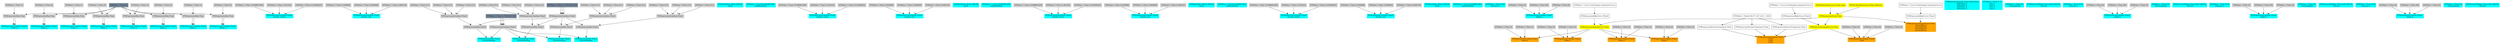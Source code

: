 digraph G {
node0 [shape="box" color="cyan" style="filled" label="VFXExpressionCombine Float2
Count_a"]
node1 [shape="box" color="lightgray" style="filled" label="VFXExpressionMax Float"]
node2 [shape="box" color="lightgray" style="filled" label="VFXValue`1 Float (1)"]
node3 [shape="box" color="lightslategray" style="filled" label="VFXValue`1 Float (0)"]
node4 [shape="box" color="cyan" style="filled" label="VFXExpressionCombine Float2
Delay_a"]
node5 [shape="box" color="lightgray" style="filled" label="VFXExpressionMax Float"]
node6 [shape="box" color="lightgray" style="filled" label="VFXValue`1 Float (0)"]
node7 [shape="box" color="cyan" style="filled" label="VFXExpressionCombine Float2
Count_a"]
node8 [shape="box" color="lightgray" style="filled" label="VFXExpressionMax Float"]
node9 [shape="box" color="lightgray" style="filled" label="VFXValue`1 Float (1)"]
node10 [shape="box" color="cyan" style="filled" label="VFXExpressionCombine Float2
Delay_a"]
node11 [shape="box" color="lightgray" style="filled" label="VFXExpressionMax Float"]
node12 [shape="box" color="lightgray" style="filled" label="VFXValue`1 Float (0)"]
node13 [shape="box" color="cyan" style="filled" label="VFXExpressionCombine Float2
Count_a"]
node14 [shape="box" color="lightgray" style="filled" label="VFXExpressionMax Float"]
node15 [shape="box" color="lightgray" style="filled" label="VFXValue`1 Float (1)"]
node16 [shape="box" color="cyan" style="filled" label="VFXExpressionCombine Float2
Delay_a"]
node17 [shape="box" color="lightgray" style="filled" label="VFXExpressionMax Float"]
node18 [shape="box" color="lightgray" style="filled" label="VFXValue`1 Float (0)"]
node19 [shape="box" color="cyan" style="filled" label="VFXExpressionCombine Float2
Count_a"]
node20 [shape="box" color="lightgray" style="filled" label="VFXExpressionMax Float"]
node21 [shape="box" color="lightgray" style="filled" label="VFXValue`1 Float (1)"]
node22 [shape="box" color="cyan" style="filled" label="VFXExpressionCombine Float2
Delay_a"]
node23 [shape="box" color="lightgray" style="filled" label="VFXExpressionMax Float"]
node24 [shape="box" color="lightgray" style="filled" label="VFXValue`1 Float (0)"]
node25 [shape="box" color="cyan" style="filled" label="VFXExpressionCombine Float3
bounds_center"]
node26 [shape="box" color="lightgray" style="filled" label="VFXValue`1 Float (-0.008661509)"]
node27 [shape="box" color="lightgray" style="filled" label="VFXValue`1 Float (1.401422)"]
node28 [shape="box" color="lightgray" style="filled" label="VFXValue`1 Float (-0.01848245)"]
node29 [shape="box" color="cyan" style="filled" label="VFXExpressionCombine Float3
bounds_size"]
node30 [shape="box" color="lightgray" style="filled" label="VFXValue`1 Float (3.004998)"]
node31 [shape="box" color="lightgray" style="filled" label="VFXValue`1 Float (3.960069)"]
node32 [shape="box" color="lightgray" style="filled" label="VFXValue`1 Float (3.060745)"]
node33 [shape="box" color="cyan" style="filled" label="VFXExpressionMin Float3
boundsPadding"]
node34 [shape="box" color="lightgray" style="filled" label="VFXExpressionMax Float3"]
node35 [shape="box" color="lightgray" style="filled" label="VFXExpressionCombine Float3"]
node36 [shape="box" color="lightgray" style="filled" label="VFXValue`1 Float (0.5)"]
node37 [shape="box" color="lightgray" style="filled" label="VFXValue`1 Float (0.5)"]
node38 [shape="box" color="lightgray" style="filled" label="VFXValue`1 Float (0.5)"]
node39 [shape="box" color="lightgray" style="filled" label="VFXExpressionCombine Float3"]
node40 [shape="box" color="lightslategray" style="filled" label="VFXValue`1 Float (-1.701412E+38)"]
node41 [shape="box" color="lightgray" style="filled" label="VFXExpressionCombine Float3"]
node42 [shape="box" color="lightslategray" style="filled" label="VFXValue`1 Float (1.701412E+38)"]
node43 [shape="box" color="cyan" style="filled" label="VFXMeshValue Mesh (28478)
mesh"]
node44 [shape="box" color="cyan" style="filled" label="VFXValue`1 Uint32 (4294967295)
subMeshMask"]
node45 [shape="box" color="cyan" style="filled" label="VFXExpressionCombine Float3
bounds_center"]
node46 [shape="box" color="lightgray" style="filled" label="VFXValue`1 Float (-0.008661509)"]
node47 [shape="box" color="lightgray" style="filled" label="VFXValue`1 Float (1.401422)"]
node48 [shape="box" color="lightgray" style="filled" label="VFXValue`1 Float (-0.01848245)"]
node49 [shape="box" color="cyan" style="filled" label="VFXExpressionCombine Float3
bounds_size"]
node50 [shape="box" color="lightgray" style="filled" label="VFXValue`1 Float (3.004998)"]
node51 [shape="box" color="lightgray" style="filled" label="VFXValue`1 Float (3.960069)"]
node52 [shape="box" color="lightgray" style="filled" label="VFXValue`1 Float (3.060745)"]
node53 [shape="box" color="cyan" style="filled" label="VFXExpressionMin Float3
boundsPadding"]
node54 [shape="box" color="lightgray" style="filled" label="VFXExpressionMax Float3"]
node55 [shape="box" color="lightgray" style="filled" label="VFXExpressionCombine Float3"]
node56 [shape="box" color="lightgray" style="filled" label="VFXValue`1 Float (0.5)"]
node57 [shape="box" color="lightgray" style="filled" label="VFXValue`1 Float (0.5)"]
node58 [shape="box" color="lightgray" style="filled" label="VFXValue`1 Float (0.5)"]
node59 [shape="box" color="cyan" style="filled" label="VFXMeshValue Mesh (28478)
mesh"]
node60 [shape="box" color="cyan" style="filled" label="VFXValue`1 Uint32 (4294967295)
subMeshMask"]
node61 [shape="box" color="cyan" style="filled" label="VFXExpressionCombine Float3
bounds_center"]
node62 [shape="box" color="lightgray" style="filled" label="VFXValue`1 Float (-0.008661509)"]
node63 [shape="box" color="lightgray" style="filled" label="VFXValue`1 Float (1.401422)"]
node64 [shape="box" color="lightgray" style="filled" label="VFXValue`1 Float (-0.01848245)"]
node65 [shape="box" color="cyan" style="filled" label="VFXExpressionCombine Float3
bounds_size"]
node66 [shape="box" color="lightgray" style="filled" label="VFXValue`1 Float (3.004998)"]
node67 [shape="box" color="lightgray" style="filled" label="VFXValue`1 Float (3.960069)"]
node68 [shape="box" color="lightgray" style="filled" label="VFXValue`1 Float (3.060745)"]
node69 [shape="box" color="cyan" style="filled" label="VFXExpressionMin Float3
boundsPadding"]
node70 [shape="box" color="lightgray" style="filled" label="VFXExpressionMax Float3"]
node71 [shape="box" color="lightgray" style="filled" label="VFXExpressionCombine Float3"]
node72 [shape="box" color="lightgray" style="filled" label="VFXValue`1 Float (0.5)"]
node73 [shape="box" color="lightgray" style="filled" label="VFXValue`1 Float (0.5)"]
node74 [shape="box" color="lightgray" style="filled" label="VFXValue`1 Float (0.5)"]
node75 [shape="box" color="cyan" style="filled" label="VFXMeshValue Mesh (28478)
mesh"]
node76 [shape="box" color="cyan" style="filled" label="VFXValue`1 Uint32 (4294967295)
subMeshMask"]
node77 [shape="box" color="cyan" style="filled" label="VFXExpressionCombine Float3
bounds_center"]
node78 [shape="box" color="lightgray" style="filled" label="VFXValue`1 Float (-0.008661509)"]
node79 [shape="box" color="lightgray" style="filled" label="VFXValue`1 Float (1.401422)"]
node80 [shape="box" color="lightgray" style="filled" label="VFXValue`1 Float (-0.01848245)"]
node81 [shape="box" color="cyan" style="filled" label="VFXExpressionCombine Float3
bounds_size"]
node82 [shape="box" color="lightgray" style="filled" label="VFXValue`1 Float (3.004998)"]
node83 [shape="box" color="lightgray" style="filled" label="VFXValue`1 Float (3.960069)"]
node84 [shape="box" color="lightgray" style="filled" label="VFXValue`1 Float (3.060745)"]
node85 [shape="box" color="cyan" style="filled" label="VFXExpressionMin Float3
boundsPadding"]
node86 [shape="box" color="lightgray" style="filled" label="VFXExpressionMax Float3"]
node87 [shape="box" color="lightgray" style="filled" label="VFXExpressionCombine Float3"]
node88 [shape="box" color="lightgray" style="filled" label="VFXValue`1 Float (0.5)"]
node89 [shape="box" color="lightgray" style="filled" label="VFXValue`1 Float (0.5)"]
node90 [shape="box" color="lightgray" style="filled" label="VFXValue`1 Float (0.5)"]
node91 [shape="box" color="cyan" style="filled" label="VFXMeshValue Mesh (28478)
mesh"]
node92 [shape="box" color="cyan" style="filled" label="VFXValue`1 Uint32 (4294967295)
subMeshMask"]
node93 [shape="box" color="cyan" style="filled" label="VFXValue`1 Float (0.8)
Lifetime_a"]
node94 [shape="box" color="cyan" style="filled" label="VFXExpressionCombine Float3
Angle_b"]
node95 [shape="box" color="lightgray" style="filled" label="VFXValue`1 Float (0)"]
node96 [shape="box" color="lightgray" style="filled" label="VFXValue`1 Float (90)"]
node97 [shape="box" color="lightgray" style="filled" label="VFXValue`1 Float (0)"]
node98 [shape="box" color="orange" style="filled" label="VFXExpressionCombine Float3
Scale_a"]
node99 [shape="box" color="lightgray" style="filled" label="VFXValue`1 Float (2)"]
node100 [shape="box" color="lightgray" style="filled" label="VFXValue`1 Float (2)"]
node101 [shape="box" color="yellow" style="filled" label="VFXExpressionSampleCurve Float"]
node102 [shape="box" label="VFXExpressionBakeCurve Float4"]
node103 [shape="box" label="VFXValue`1 Curve (UnityEngine.AnimationCurve)"]
node104 [shape="box" color="yellow" style="filled" label="VFXExpressionDivide Float"]
node105 [shape="box" color="yellow" style="filled" label="VFXAttributeExpression Float (age)"]
node106 [shape="box" color="yellow" style="filled" label="VFXAttributeExpression Float (lifetime)"]
node107 [shape="box" color="cyan" style="filled" label="VFXBuiltInExpression Float (DeltaTime)
deltaTime_b
deltaTime_b
deltaTime_b
deltaTime_b"]
node108 [shape="box" color="cyan" style="filled" label="VFXValue`1 Float (1.5)
Size_a
Size_a
Size_a
Size_a"]
node109 [shape="box" color="orange" style="filled" label="VFXExpressionCombine Float4
_Color
_Color
_Color"]
node110 [shape="box" label="VFXExpressionExtractComponent Float"]
node111 [shape="box" label="VFXValue`1 Float4 ((9.47, 9.47, 9.47, 1.00))"]
node112 [shape="box" label="VFXExpressionExtractComponent Float"]
node113 [shape="box" label="VFXExpressionExtractComponent Float"]
node114 [shape="box" color="yellow" style="filled" label="VFXExpressionSampleCurve Float"]
node115 [shape="box" label="VFXExpressionBakeCurve Float4"]
node116 [shape="box" label="VFXValue`1 Curve (UnityEngine.AnimationCurve)"]
node117 [shape="box" color="cyan" style="filled" label="VFXValue`1 Float (5)
_VoronoiSpeed"]
node118 [shape="box" color="orange" style="filled" label="VFXExpressionSampleCurve Float
_VoronoiPower
_VoronoiPower
_VoronoiPower
_VoronoiPower"]
node119 [shape="box" label="VFXExpressionBakeCurve Float4"]
node120 [shape="box" label="VFXValue`1 Curve (UnityEngine.AnimationCurve)"]
node121 [shape="box" color="cyan" style="filled" label="VFXTexture2DValue Texture2D (28470)
_Texture"]
node122 [shape="box" color="orange" style="filled" label="VFXExpressionCombine Float3
Scale_a"]
node123 [shape="box" color="lightgray" style="filled" label="VFXValue`1 Float (2)"]
node124 [shape="box" color="lightgray" style="filled" label="VFXValue`1 Float (2)"]
node125 [shape="box" color="cyan" style="filled" label="VFXValue`1 Float (0.8)
Lifetime_a"]
node126 [shape="box" color="cyan" style="filled" label="VFXExpressionCombine Float3
Angle_b"]
node127 [shape="box" color="lightgray" style="filled" label="VFXValue`1 Float (0)"]
node128 [shape="box" color="lightgray" style="filled" label="VFXValue`1 Float (90)"]
node129 [shape="box" color="lightgray" style="filled" label="VFXValue`1 Float (0)"]
node130 [shape="box" color="orange" style="filled" label="VFXExpressionCombine Float4
_Color"]
node131 [shape="box" color="lightgray" style="filled" label="VFXValue`1 Float (0)"]
node132 [shape="box" color="lightgray" style="filled" label="VFXValue`1 Float (0)"]
node133 [shape="box" color="lightgray" style="filled" label="VFXValue`1 Float (0)"]
node134 [shape="box" color="cyan" style="filled" label="VFXValue`1 Float (5)
_VoronoiSpeed"]
node135 [shape="box" color="cyan" style="filled" label="VFXTexture2DValue Texture2D (28472)
_Texture"]
node136 [shape="box" color="cyan" style="filled" label="VFXValue`1 Float (0.6)
Lifetime_a"]
node137 [shape="box" color="cyan" style="filled" label="VFXExpressionCombine Float3
Angle_b"]
node138 [shape="box" color="lightgray" style="filled" label="VFXValue`1 Float (0)"]
node139 [shape="box" color="lightgray" style="filled" label="VFXValue`1 Float (90)"]
node140 [shape="box" color="lightgray" style="filled" label="VFXValue`1 Float (0)"]
node141 [shape="box" color="orange" style="filled" label="VFXExpressionCombine Float3
Scale_a"]
node142 [shape="box" color="lightgray" style="filled" label="VFXValue`1 Float (2)"]
node143 [shape="box" color="lightgray" style="filled" label="VFXValue`1 Float (2)"]
node144 [shape="box" color="cyan" style="filled" label="VFXValue`1 Float (5)
_VoronoiSpeed"]
node145 [shape="box" color="cyan" style="filled" label="VFXTexture2DValue Texture2D (28474)
_Texture"]
node146 [shape="box" color="cyan" style="filled" label="VFXValue`1 Float (0.8)
Lifetime_a"]
node147 [shape="box" color="cyan" style="filled" label="VFXExpressionCombine Float3
Angle_b"]
node148 [shape="box" color="lightgray" style="filled" label="VFXValue`1 Float (0)"]
node149 [shape="box" color="lightgray" style="filled" label="VFXValue`1 Float (90)"]
node150 [shape="box" color="lightgray" style="filled" label="VFXValue`1 Float (0)"]
node151 [shape="box" color="orange" style="filled" label="VFXExpressionCombine Float3
Scale_a"]
node152 [shape="box" color="lightgray" style="filled" label="VFXValue`1 Float (2)"]
node153 [shape="box" color="lightgray" style="filled" label="VFXValue`1 Float (2)"]
node154 [shape="box" color="cyan" style="filled" label="VFXValue`1 Float (5)
_VoronoiSpeed"]
node155 [shape="box" color="cyan" style="filled" label="VFXTexture2DValue Texture2D (28476)
_Texture"]
node1 -> node0 [headlabel="0"]
node1 -> node0 [headlabel="1"]
node2 -> node1 [headlabel="0"]
node3 -> node1 [headlabel="1"]
node5 -> node4 [headlabel="0"]
node5 -> node4 [headlabel="1"]
node6 -> node5 [headlabel="0"]
node3 -> node5 [headlabel="1"]
node8 -> node7 [headlabel="0"]
node8 -> node7 [headlabel="1"]
node9 -> node8 [headlabel="0"]
node3 -> node8 [headlabel="1"]
node11 -> node10 [headlabel="0"]
node11 -> node10 [headlabel="1"]
node12 -> node11 [headlabel="0"]
node3 -> node11 [headlabel="1"]
node14 -> node13 [headlabel="0"]
node14 -> node13 [headlabel="1"]
node15 -> node14 [headlabel="0"]
node3 -> node14 [headlabel="1"]
node17 -> node16 [headlabel="0"]
node17 -> node16 [headlabel="1"]
node18 -> node17 [headlabel="0"]
node3 -> node17 [headlabel="1"]
node20 -> node19 [headlabel="0"]
node20 -> node19 [headlabel="1"]
node21 -> node20 [headlabel="0"]
node3 -> node20 [headlabel="1"]
node23 -> node22 [headlabel="0"]
node23 -> node22 [headlabel="1"]
node24 -> node23 [headlabel="0"]
node3 -> node23 [headlabel="1"]
node26 -> node25 [headlabel="0"]
node27 -> node25 [headlabel="1"]
node28 -> node25 [headlabel="2"]
node30 -> node29 [headlabel="0"]
node31 -> node29 [headlabel="1"]
node32 -> node29 [headlabel="2"]
node34 -> node33 [headlabel="0"]
node41 -> node33 [headlabel="1"]
node35 -> node34 [headlabel="0"]
node39 -> node34 [headlabel="1"]
node36 -> node35 [headlabel="0"]
node37 -> node35 [headlabel="1"]
node38 -> node35 [headlabel="2"]
node40 -> node39 [headlabel="0"]
node40 -> node39 [headlabel="1"]
node40 -> node39 [headlabel="2"]
node42 -> node41 [headlabel="0"]
node42 -> node41 [headlabel="1"]
node42 -> node41 [headlabel="2"]
node46 -> node45 [headlabel="0"]
node47 -> node45 [headlabel="1"]
node48 -> node45 [headlabel="2"]
node50 -> node49 [headlabel="0"]
node51 -> node49 [headlabel="1"]
node52 -> node49 [headlabel="2"]
node54 -> node53 [headlabel="0"]
node41 -> node53 [headlabel="1"]
node55 -> node54 [headlabel="0"]
node39 -> node54 [headlabel="1"]
node56 -> node55 [headlabel="0"]
node57 -> node55 [headlabel="1"]
node58 -> node55 [headlabel="2"]
node62 -> node61 [headlabel="0"]
node63 -> node61 [headlabel="1"]
node64 -> node61 [headlabel="2"]
node66 -> node65 [headlabel="0"]
node67 -> node65 [headlabel="1"]
node68 -> node65 [headlabel="2"]
node70 -> node69 [headlabel="0"]
node41 -> node69 [headlabel="1"]
node71 -> node70 [headlabel="0"]
node39 -> node70 [headlabel="1"]
node72 -> node71 [headlabel="0"]
node73 -> node71 [headlabel="1"]
node74 -> node71 [headlabel="2"]
node78 -> node77 [headlabel="0"]
node79 -> node77 [headlabel="1"]
node80 -> node77 [headlabel="2"]
node82 -> node81 [headlabel="0"]
node83 -> node81 [headlabel="1"]
node84 -> node81 [headlabel="2"]
node86 -> node85 [headlabel="0"]
node41 -> node85 [headlabel="1"]
node87 -> node86 [headlabel="0"]
node39 -> node86 [headlabel="1"]
node88 -> node87 [headlabel="0"]
node89 -> node87 [headlabel="1"]
node90 -> node87 [headlabel="2"]
node95 -> node94 [headlabel="0"]
node96 -> node94 [headlabel="1"]
node97 -> node94 [headlabel="2"]
node99 -> node98 [headlabel="0"]
node100 -> node98 [headlabel="1"]
node101 -> node98 [headlabel="2"]
node102 -> node101 [headlabel="0"]
node104 -> node101 [headlabel="1"]
node103 -> node102 
node105 -> node104 [headlabel="0"]
node106 -> node104 [headlabel="1"]
node110 -> node109 [headlabel="0"]
node112 -> node109 [headlabel="1"]
node113 -> node109 [headlabel="2"]
node114 -> node109 [headlabel="3"]
node111 -> node110 
node111 -> node112 
node111 -> node113 
node115 -> node114 [headlabel="0"]
node104 -> node114 [headlabel="1"]
node116 -> node115 
node119 -> node118 [headlabel="0"]
node104 -> node118 [headlabel="1"]
node120 -> node119 
node123 -> node122 [headlabel="0"]
node124 -> node122 [headlabel="1"]
node101 -> node122 [headlabel="2"]
node127 -> node126 [headlabel="0"]
node128 -> node126 [headlabel="1"]
node129 -> node126 [headlabel="2"]
node131 -> node130 [headlabel="0"]
node132 -> node130 [headlabel="1"]
node133 -> node130 [headlabel="2"]
node114 -> node130 [headlabel="3"]
node138 -> node137 [headlabel="0"]
node139 -> node137 [headlabel="1"]
node140 -> node137 [headlabel="2"]
node142 -> node141 [headlabel="0"]
node143 -> node141 [headlabel="1"]
node101 -> node141 [headlabel="2"]
node148 -> node147 [headlabel="0"]
node149 -> node147 [headlabel="1"]
node150 -> node147 [headlabel="2"]
node152 -> node151 [headlabel="0"]
node153 -> node151 [headlabel="1"]
node101 -> node151 [headlabel="2"]
}
